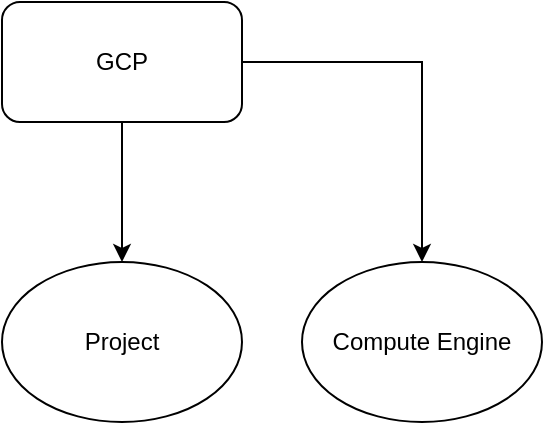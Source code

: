 <mxfile version="14.3.1" type="github"><diagram id="V8mtWRmvLQsCTFGZRB9-" name="Page-1"><mxGraphModel dx="1673" dy="896" grid="1" gridSize="10" guides="1" tooltips="1" connect="1" arrows="1" fold="1" page="1" pageScale="1" pageWidth="850" pageHeight="1100" math="0" shadow="0"><root><mxCell id="0"/><mxCell id="1" parent="0"/><mxCell id="mDBZGn950pEgNB2kdEPh-4" value="" style="edgeStyle=orthogonalEdgeStyle;rounded=0;orthogonalLoop=1;jettySize=auto;html=1;" edge="1" parent="1" source="mDBZGn950pEgNB2kdEPh-2" target="mDBZGn950pEgNB2kdEPh-3"><mxGeometry relative="1" as="geometry"/></mxCell><mxCell id="mDBZGn950pEgNB2kdEPh-6" value="" style="edgeStyle=orthogonalEdgeStyle;rounded=0;orthogonalLoop=1;jettySize=auto;html=1;" edge="1" parent="1" source="mDBZGn950pEgNB2kdEPh-2" target="mDBZGn950pEgNB2kdEPh-5"><mxGeometry relative="1" as="geometry"/></mxCell><mxCell id="mDBZGn950pEgNB2kdEPh-2" value="GCP" style="rounded=1;whiteSpace=wrap;html=1;" vertex="1" parent="1"><mxGeometry x="300" y="160" width="120" height="60" as="geometry"/></mxCell><mxCell id="mDBZGn950pEgNB2kdEPh-3" value="Project" style="ellipse;whiteSpace=wrap;html=1;rounded=1;" vertex="1" parent="1"><mxGeometry x="300" y="290" width="120" height="80" as="geometry"/></mxCell><mxCell id="mDBZGn950pEgNB2kdEPh-5" value="Compute Engine" style="ellipse;whiteSpace=wrap;html=1;rounded=1;" vertex="1" parent="1"><mxGeometry x="450" y="290" width="120" height="80" as="geometry"/></mxCell></root></mxGraphModel></diagram></mxfile>